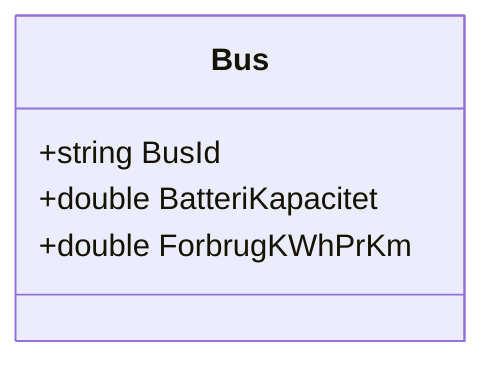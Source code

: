 classDiagram
class Bus {
    +string BusId
    +double BatteriKapacitet
    +double ForbrugKWhPrKm
}